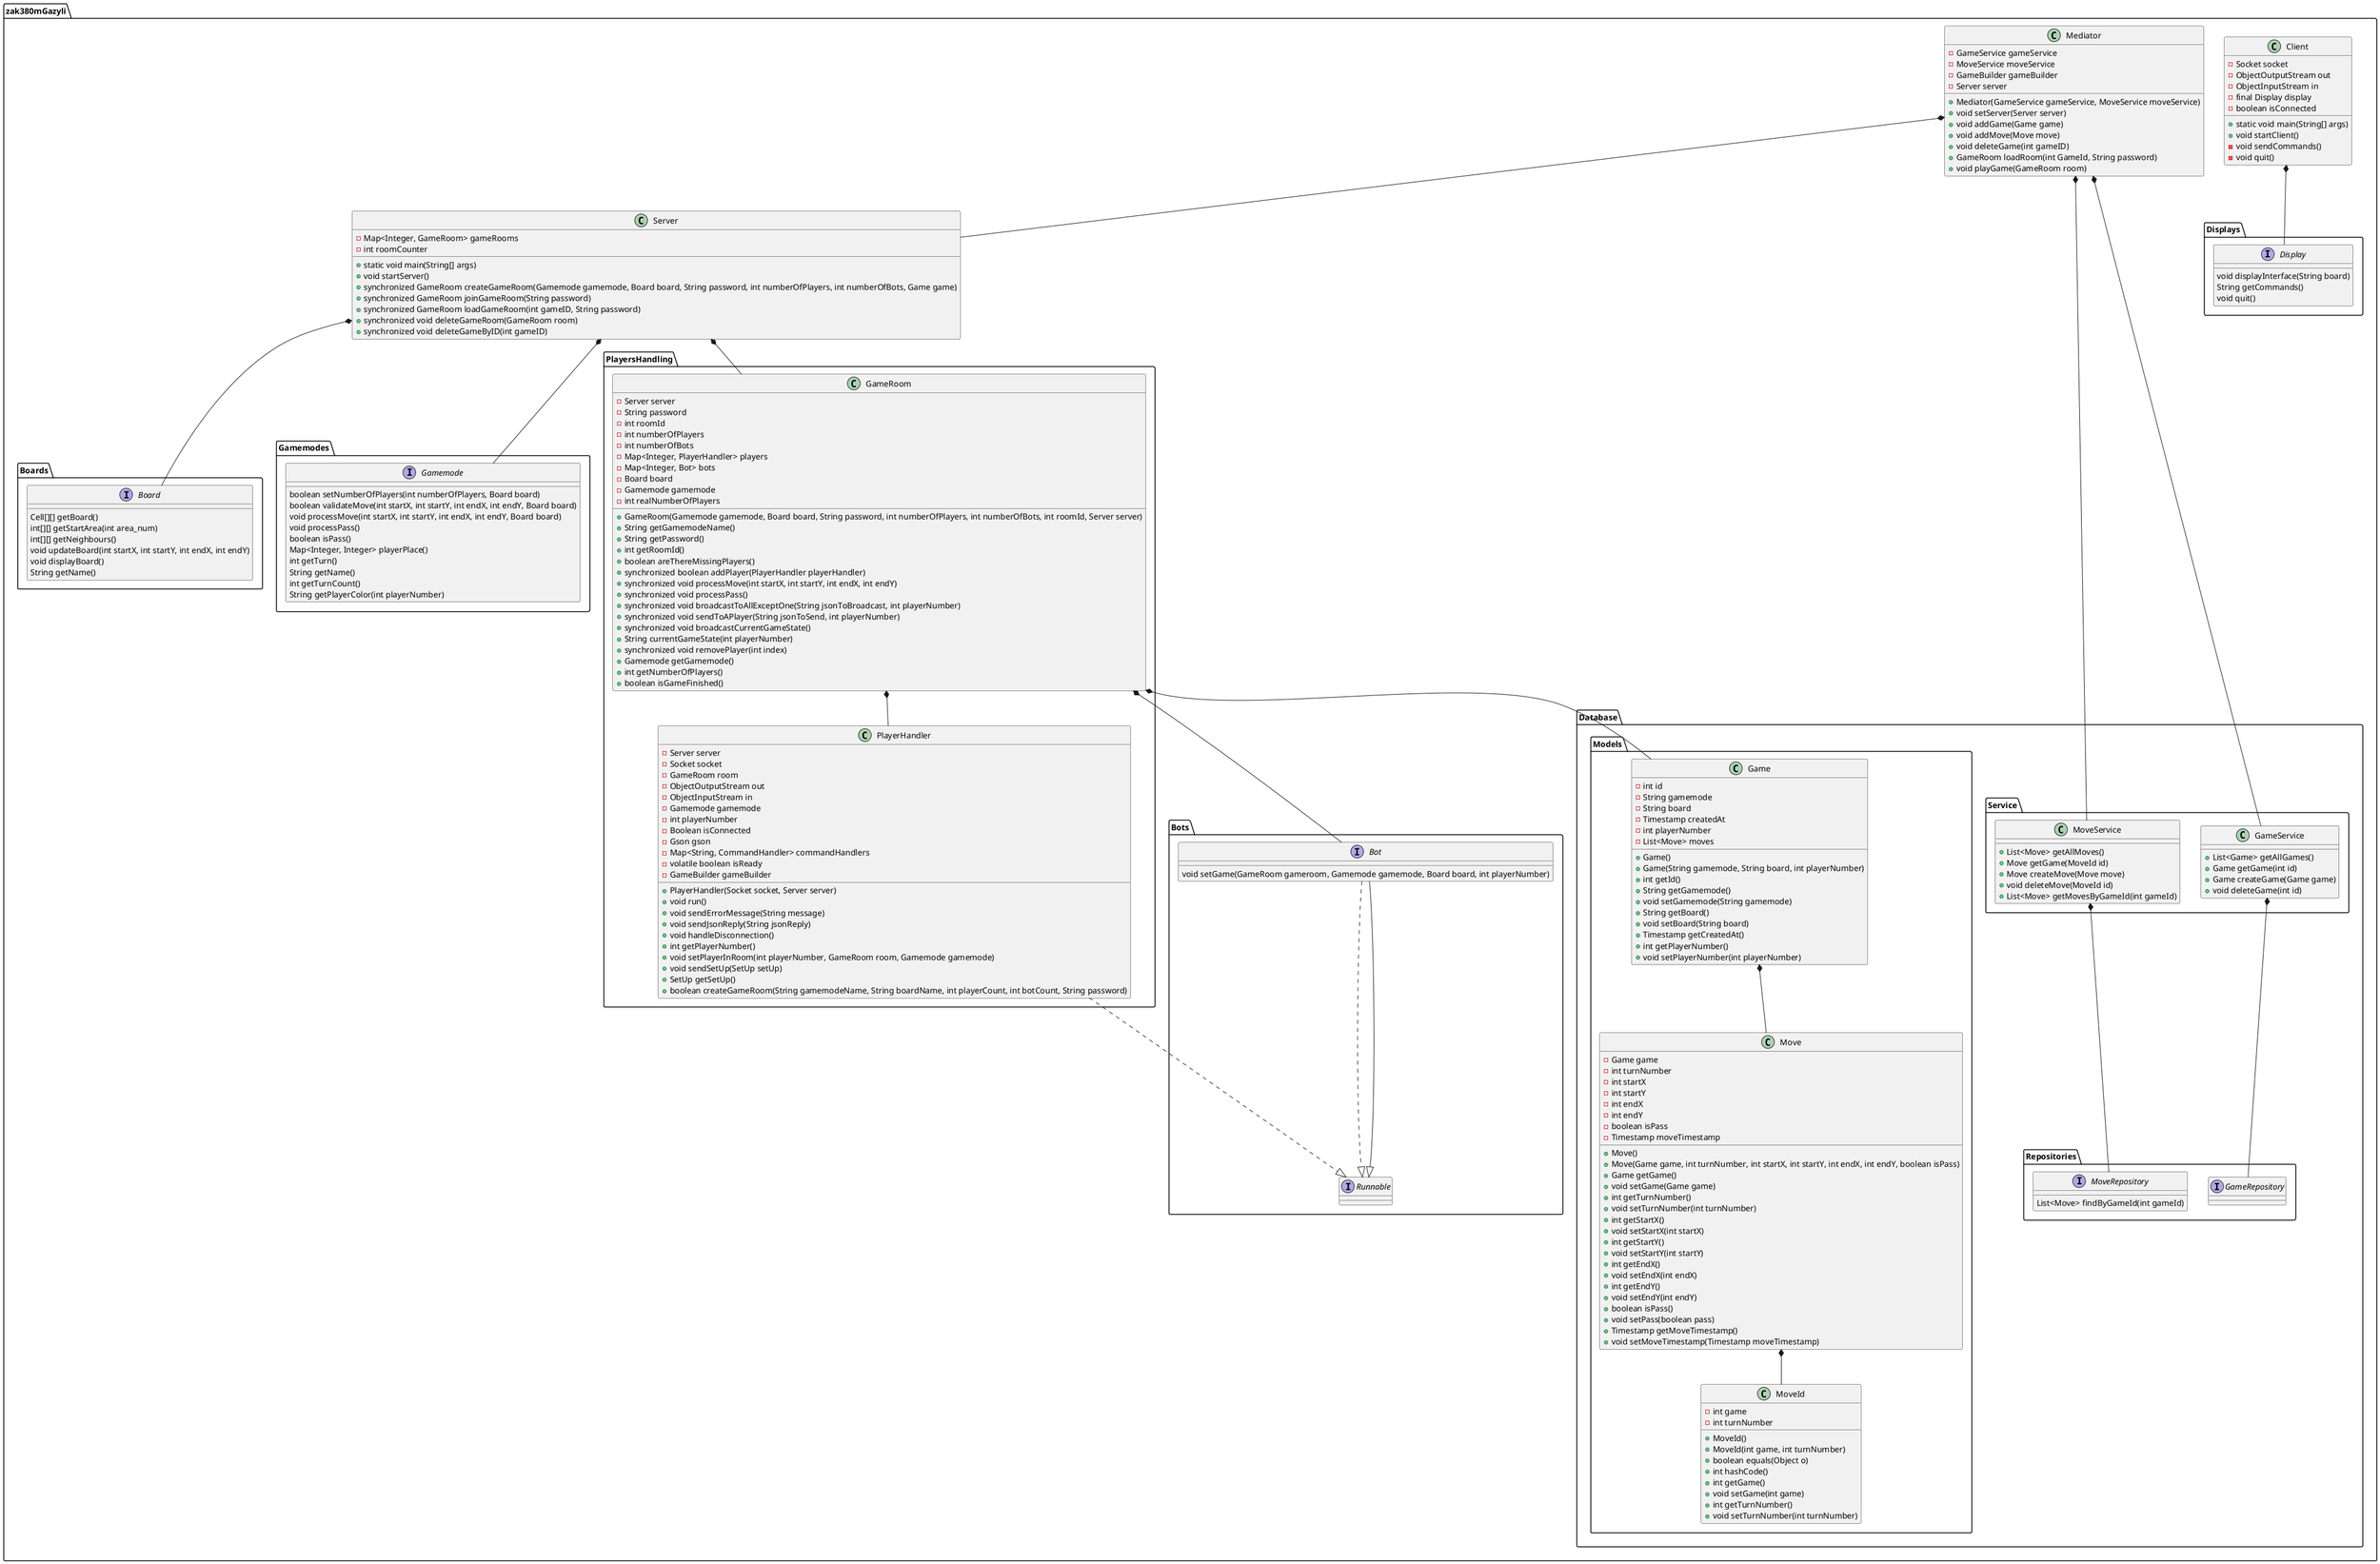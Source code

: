 @startuml

package zak380mGazyli.Boards {
    interface Board {
        Cell[][] getBoard()
        int[][] getStartArea(int area_num)
        int[][] getNeighbours()
        void updateBoard(int startX, int startY, int endX, int endY)
        void displayBoard()
        String getName()
    }
}

package zak380mGazyli.Gamemodes {
    interface Gamemode {
        boolean setNumberOfPlayers(int numberOfPlayers, Board board)
        boolean validateMove(int startX, int startY, int endX, int endY, Board board)
        void processMove(int startX, int startY, int endX, int endY, Board board)
        void processPass()
        boolean isPass()
        Map<Integer, Integer> playerPlace()
        int getTurn()
        String getName()
        int getTurnCount()
        String getPlayerColor(int playerNumber)
    }
}

package zak380mGazyli.PlayersHandling {
    class GameRoom {
        - Server server
        - String password
        - int roomId
        - int numberOfPlayers
        - int numberOfBots
        - Map<Integer, PlayerHandler> players
        - Map<Integer, Bot> bots
        - Board board
        - Gamemode gamemode
        - int realNumberOfPlayers
        + GameRoom(Gamemode gamemode, Board board, String password, int numberOfPlayers, int numberOfBots, int roomId, Server server)
        + String getGamemodeName()
        + String getPassword()
        + int getRoomId()
        + boolean areThereMissingPlayers()
        + synchronized boolean addPlayer(PlayerHandler playerHandler)
        + synchronized void processMove(int startX, int startY, int endX, int endY)
        + synchronized void processPass()
        + synchronized void broadcastToAllExceptOne(String jsonToBroadcast, int playerNumber)
        + synchronized void sendToAPlayer(String jsonToSend, int playerNumber)
        + synchronized void broadcastCurrentGameState()
        + String currentGameState(int playerNumber)
        + synchronized void removePlayer(int index)
        + Gamemode getGamemode()
        + int getNumberOfPlayers()
        + boolean isGameFinished()
    }

    class PlayerHandler {
        - Server server
        - Socket socket
        - GameRoom room
        - ObjectOutputStream out
        - ObjectInputStream in
        - Gamemode gamemode
        - int playerNumber
        - Boolean isConnected
        - Gson gson
        - Map<String, CommandHandler> commandHandlers
        - volatile boolean isReady
        - GameBuilder gameBuilder
        + PlayerHandler(Socket socket, Server server)
        + void run()
        + void sendErrorMessage(String message)
        + void sendJsonReply(String jsonReply)
        + void handleDisconnection()
        + int getPlayerNumber()
        + void setPlayerInRoom(int playerNumber, GameRoom room, Gamemode gamemode)
        + void sendSetUp(SetUp setUp)
        + SetUp getSetUp()
        + boolean createGameRoom(String gamemodeName, String boardName, int playerCount, int botCount, String password)
    }
}

package zak380mGazyli.Bots {
    interface Bot extends Runnable {
        void setGame(GameRoom gameroom, Gamemode gamemode, Board board, int playerNumber)
    }
}

package zak380mGazyli {
    class Client {
        - Socket socket
        - ObjectOutputStream out
        - ObjectInputStream in
        - final Display display
        - boolean isConnected
        + static void main(String[] args)
        + void startClient()
        - void sendCommands()
        - void quit()
    }

    class Server {
        - Map<Integer, GameRoom> gameRooms
        - int roomCounter
        + static void main(String[] args)
        + void startServer()
        + synchronized GameRoom createGameRoom(Gamemode gamemode, Board board, String password, int numberOfPlayers, int numberOfBots, Game game)
        + synchronized GameRoom joinGameRoom(String password)
        + synchronized GameRoom loadGameRoom(int gameID, String password)
        + synchronized void deleteGameRoom(GameRoom room)
        + synchronized void deleteGameByID(int gameID)
    }
}

package zak380mGazyli.Displays {
    interface Display {
        void displayInterface(String board)
        String getCommands()
        void quit()
    }
}

package zak380mGazyli.Database.Models {
    class Game {
        - int id
        - String gamemode
        - String board
        - Timestamp createdAt
        - int playerNumber
        - List<Move> moves
        + Game()
        + Game(String gamemode, String board, int playerNumber)
        + int getId()
        + String getGamemode()
        + void setGamemode(String gamemode)
        + String getBoard()
        + void setBoard(String board)
        + Timestamp getCreatedAt()
        + int getPlayerNumber()
        + void setPlayerNumber(int playerNumber)
    }

    class Move {
        - Game game
        - int turnNumber
        - int startX
        - int startY
        - int endX
        - int endY
        - boolean isPass
        - Timestamp moveTimestamp
        + Move()
        + Move(Game game, int turnNumber, int startX, int startY, int endX, int endY, boolean isPass)
        + Game getGame()
        + void setGame(Game game)
        + int getTurnNumber()
        + void setTurnNumber(int turnNumber)
        + int getStartX()
        + void setStartX(int startX)
        + int getStartY()
        + void setStartY(int startY)
        + int getEndX()
        + void setEndX(int endX)
        + int getEndY()
        + void setEndY(int endY)
        + boolean isPass()
        + void setPass(boolean pass)
        + Timestamp getMoveTimestamp()
        + void setMoveTimestamp(Timestamp moveTimestamp)
    }

    class MoveId {
        - int game
        - int turnNumber
        + MoveId()
        + MoveId(int game, int turnNumber)
        + boolean equals(Object o)
        + int hashCode()
        + int getGame()
        + void setGame(int game)
        + int getTurnNumber()
        + void setTurnNumber(int turnNumber)
    }
}

package zak380mGazyli.Database.Repositories {
    interface MoveRepository {
        List<Move> findByGameId(int gameId)
    }

    interface GameRepository {
    }
}

package zak380mGazyli.Database.Service {
    class MoveService {
        + List<Move> getAllMoves()
        + Move getGame(MoveId id)
        + Move createMove(Move move)
        + void deleteMove(MoveId id)
        + List<Move> getMovesByGameId(int gameId)
    }

    class GameService {
        + List<Game> getAllGames()
        + Game getGame(int id)
        + Game createGame(Game game)
        + void deleteGame(int id)
    }
}

package zak380mGazyli {
    class Mediator {
        - GameService gameService
        - MoveService moveService
        - GameBuilder gameBuilder
        - Server server
        + Mediator(GameService gameService, MoveService moveService)
        + void setServer(Server server)
        + void addGame(Game game)
        + void addMove(Move move)
        + void deleteGame(int gameID)
        + GameRoom loadRoom(int GameId, String password)
        + void playGame(GameRoom room)
    }
}

zak380mGazyli.Server *-- zak380mGazyli.PlayersHandling.GameRoom
zak380mGazyli.PlayersHandling.GameRoom *-- zak380mGazyli.PlayersHandling.PlayerHandler
zak380mGazyli.PlayersHandling.GameRoom *-- zak380mGazyli.Bots.Bot
zak380mGazyli.PlayersHandling.GameRoom *-- zak380mGazyli.Database.Models.Game
zak380mGazyli.PlayersHandling.PlayerHandler ..|> Runnable
zak380mGazyli.Bots.Bot ..|> Runnable
zak380mGazyli.Client *-- zak380mGazyli.Displays.Display
zak380mGazyli.Server *-- zak380mGazyli.Gamemodes.Gamemode
zak380mGazyli.Server *-- zak380mGazyli.Boards.Board
zak380mGazyli.Database.Models.Game *-- zak380mGazyli.Database.Models.Move
zak380mGazyli.Database.Models.Move *-- zak380mGazyli.Database.Models.MoveId
zak380mGazyli.Database.Service.MoveService *-- zak380mGazyli.Database.Repositories.MoveRepository
zak380mGazyli.Database.Service.GameService *-- zak380mGazyli.Database.Repositories.GameRepository
zak380mGazyli.Mediator *-- zak380mGazyli.Database.Service.GameService
zak380mGazyli.Mediator *-- zak380mGazyli.Database.Service.MoveService
zak380mGazyli.Mediator *-- zak380mGazyli.Server

@enduml